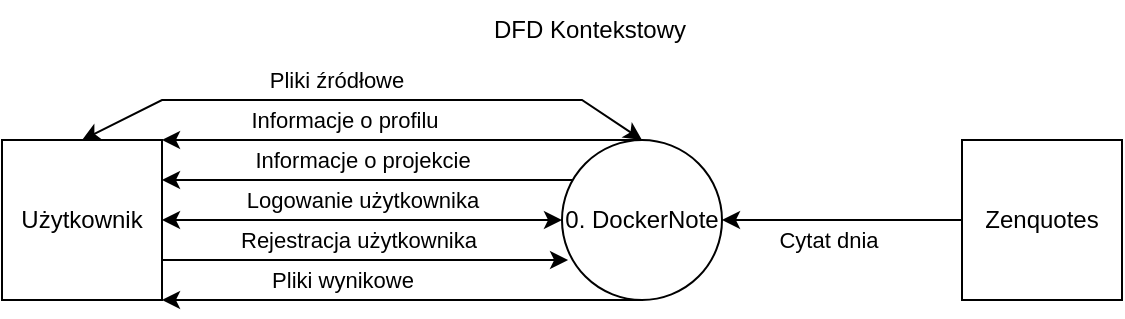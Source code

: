 <mxfile version="23.0.2" type="device">
  <diagram id="prtHgNgQTEPvFCAcTncT" name="Page-1">
    <mxGraphModel dx="952" dy="754" grid="1" gridSize="10" guides="1" tooltips="1" connect="1" arrows="1" fold="1" page="1" pageScale="1" pageWidth="827" pageHeight="1169" math="0" shadow="0">
      <root>
        <mxCell id="0" />
        <mxCell id="1" parent="0" />
        <mxCell id="lGZBHXE40sVpVeSNJsiR-1" value="Użytkownik" style="whiteSpace=wrap;html=1;aspect=fixed;" vertex="1" parent="1">
          <mxGeometry x="120" y="320" width="80" height="80" as="geometry" />
        </mxCell>
        <mxCell id="lGZBHXE40sVpVeSNJsiR-8" style="edgeStyle=orthogonalEdgeStyle;rounded=0;orthogonalLoop=1;jettySize=auto;html=1;entryX=1;entryY=0.25;entryDx=0;entryDy=0;" edge="1" parent="1" source="lGZBHXE40sVpVeSNJsiR-2" target="lGZBHXE40sVpVeSNJsiR-1">
          <mxGeometry relative="1" as="geometry">
            <Array as="points">
              <mxPoint x="350" y="340" />
              <mxPoint x="350" y="340" />
            </Array>
          </mxGeometry>
        </mxCell>
        <mxCell id="lGZBHXE40sVpVeSNJsiR-9" value="Informacje o projekcie" style="edgeLabel;html=1;align=center;verticalAlign=middle;resizable=0;points=[];" vertex="1" connectable="0" parent="lGZBHXE40sVpVeSNJsiR-8">
          <mxGeometry x="0.026" relative="1" as="geometry">
            <mxPoint y="-10" as="offset" />
          </mxGeometry>
        </mxCell>
        <mxCell id="lGZBHXE40sVpVeSNJsiR-10" style="edgeStyle=orthogonalEdgeStyle;rounded=0;orthogonalLoop=1;jettySize=auto;html=1;entryX=1;entryY=0;entryDx=0;entryDy=0;" edge="1" parent="1" source="lGZBHXE40sVpVeSNJsiR-2" target="lGZBHXE40sVpVeSNJsiR-1">
          <mxGeometry relative="1" as="geometry">
            <Array as="points">
              <mxPoint x="250" y="320" />
              <mxPoint x="250" y="320" />
            </Array>
          </mxGeometry>
        </mxCell>
        <mxCell id="lGZBHXE40sVpVeSNJsiR-11" value="Informacje o profilu" style="edgeLabel;html=1;align=center;verticalAlign=middle;resizable=0;points=[];" vertex="1" connectable="0" parent="lGZBHXE40sVpVeSNJsiR-10">
          <mxGeometry x="0.242" y="-1" relative="1" as="geometry">
            <mxPoint y="-9" as="offset" />
          </mxGeometry>
        </mxCell>
        <mxCell id="lGZBHXE40sVpVeSNJsiR-14" style="edgeStyle=orthogonalEdgeStyle;rounded=0;orthogonalLoop=1;jettySize=auto;html=1;entryX=1;entryY=1;entryDx=0;entryDy=0;" edge="1" parent="1" source="lGZBHXE40sVpVeSNJsiR-2" target="lGZBHXE40sVpVeSNJsiR-1">
          <mxGeometry relative="1" as="geometry">
            <Array as="points">
              <mxPoint x="250" y="400" />
              <mxPoint x="250" y="400" />
            </Array>
          </mxGeometry>
        </mxCell>
        <mxCell id="lGZBHXE40sVpVeSNJsiR-15" value="Pliki wynikowe" style="edgeLabel;html=1;align=center;verticalAlign=middle;resizable=0;points=[];" vertex="1" connectable="0" parent="lGZBHXE40sVpVeSNJsiR-14">
          <mxGeometry x="0.142" y="1" relative="1" as="geometry">
            <mxPoint x="-13" y="-11" as="offset" />
          </mxGeometry>
        </mxCell>
        <mxCell id="lGZBHXE40sVpVeSNJsiR-2" value="0. DockerNote" style="ellipse;whiteSpace=wrap;html=1;aspect=fixed;" vertex="1" parent="1">
          <mxGeometry x="400" y="320" width="80" height="80" as="geometry" />
        </mxCell>
        <mxCell id="lGZBHXE40sVpVeSNJsiR-4" style="edgeStyle=orthogonalEdgeStyle;rounded=0;orthogonalLoop=1;jettySize=auto;html=1;" edge="1" parent="1" source="lGZBHXE40sVpVeSNJsiR-3" target="lGZBHXE40sVpVeSNJsiR-2">
          <mxGeometry relative="1" as="geometry" />
        </mxCell>
        <mxCell id="lGZBHXE40sVpVeSNJsiR-5" value="Cytat dnia" style="edgeLabel;html=1;align=center;verticalAlign=middle;resizable=0;points=[];" vertex="1" connectable="0" parent="lGZBHXE40sVpVeSNJsiR-4">
          <mxGeometry x="0.117" relative="1" as="geometry">
            <mxPoint y="10" as="offset" />
          </mxGeometry>
        </mxCell>
        <mxCell id="lGZBHXE40sVpVeSNJsiR-3" value="Zenquotes" style="whiteSpace=wrap;html=1;aspect=fixed;" vertex="1" parent="1">
          <mxGeometry x="600" y="320" width="80" height="80" as="geometry" />
        </mxCell>
        <mxCell id="lGZBHXE40sVpVeSNJsiR-6" value="Logowanie użytkownika" style="endArrow=classic;startArrow=classic;html=1;rounded=0;" edge="1" parent="1" source="lGZBHXE40sVpVeSNJsiR-1" target="lGZBHXE40sVpVeSNJsiR-2">
          <mxGeometry y="10" width="50" height="50" relative="1" as="geometry">
            <mxPoint x="470" y="400" as="sourcePoint" />
            <mxPoint x="520" y="350" as="targetPoint" />
            <mxPoint as="offset" />
          </mxGeometry>
        </mxCell>
        <mxCell id="lGZBHXE40sVpVeSNJsiR-12" style="edgeStyle=orthogonalEdgeStyle;rounded=0;orthogonalLoop=1;jettySize=auto;html=1;exitX=1;exitY=0.75;exitDx=0;exitDy=0;entryX=0.038;entryY=0.75;entryDx=0;entryDy=0;entryPerimeter=0;" edge="1" parent="1" source="lGZBHXE40sVpVeSNJsiR-1" target="lGZBHXE40sVpVeSNJsiR-2">
          <mxGeometry relative="1" as="geometry" />
        </mxCell>
        <mxCell id="lGZBHXE40sVpVeSNJsiR-13" value="Rejestracja użytkownika" style="edgeLabel;html=1;align=center;verticalAlign=middle;resizable=0;points=[];" vertex="1" connectable="0" parent="lGZBHXE40sVpVeSNJsiR-12">
          <mxGeometry x="-0.035" y="3" relative="1" as="geometry">
            <mxPoint y="-7" as="offset" />
          </mxGeometry>
        </mxCell>
        <mxCell id="lGZBHXE40sVpVeSNJsiR-17" value="" style="endArrow=classic;startArrow=classic;html=1;rounded=0;exitX=0.5;exitY=0;exitDx=0;exitDy=0;entryX=0.5;entryY=0;entryDx=0;entryDy=0;" edge="1" parent="1" source="lGZBHXE40sVpVeSNJsiR-1" target="lGZBHXE40sVpVeSNJsiR-2">
          <mxGeometry width="50" height="50" relative="1" as="geometry">
            <mxPoint x="470" y="400" as="sourcePoint" />
            <mxPoint x="410" y="290" as="targetPoint" />
            <Array as="points">
              <mxPoint x="200" y="300" />
              <mxPoint x="410" y="300" />
            </Array>
          </mxGeometry>
        </mxCell>
        <mxCell id="lGZBHXE40sVpVeSNJsiR-18" value="Pliki źródłowe" style="edgeLabel;html=1;align=center;verticalAlign=middle;resizable=0;points=[];" vertex="1" connectable="0" parent="lGZBHXE40sVpVeSNJsiR-17">
          <mxGeometry x="-0.094" y="1" relative="1" as="geometry">
            <mxPoint y="-9" as="offset" />
          </mxGeometry>
        </mxCell>
        <mxCell id="lGZBHXE40sVpVeSNJsiR-19" value="DFD Kontekstowy" style="text;html=1;strokeColor=none;fillColor=none;align=center;verticalAlign=middle;whiteSpace=wrap;rounded=0;" vertex="1" parent="1">
          <mxGeometry x="339" y="250" width="150" height="30" as="geometry" />
        </mxCell>
      </root>
    </mxGraphModel>
  </diagram>
</mxfile>
